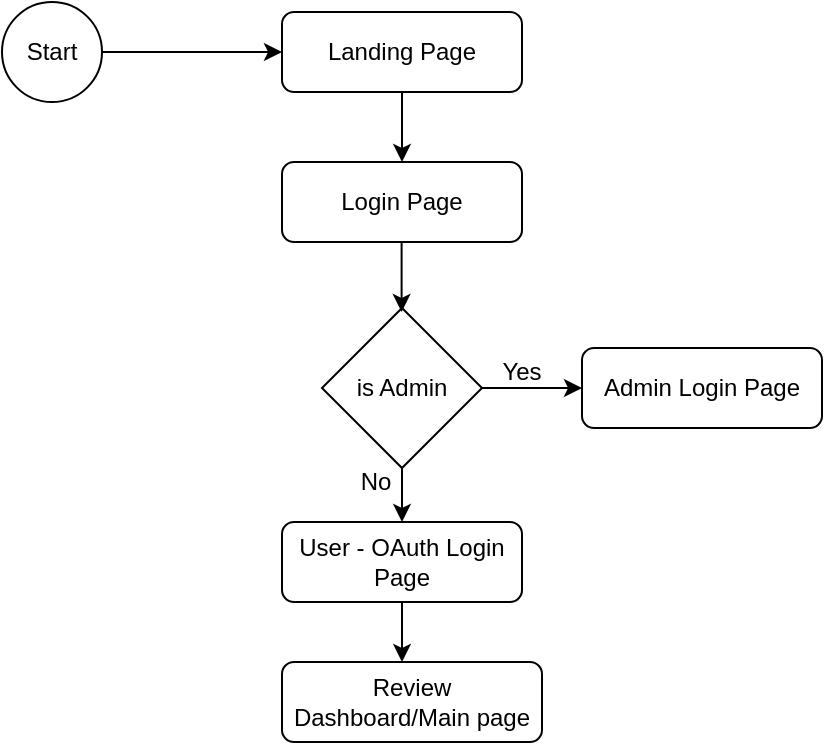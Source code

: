 <mxfile version="24.8.8">
  <diagram name="Page-1" id="15pmQjvzWVOdWkpq9kxC">
    <mxGraphModel dx="420" dy="230" grid="1" gridSize="10" guides="1" tooltips="1" connect="1" arrows="1" fold="1" page="1" pageScale="1" pageWidth="850" pageHeight="1100" math="0" shadow="0">
      <root>
        <mxCell id="0" />
        <mxCell id="1" parent="0" />
        <mxCell id="b2aNk2pkw3YLbQkPUHE_-1" value="Start" style="ellipse;whiteSpace=wrap;html=1;aspect=fixed;" vertex="1" parent="1">
          <mxGeometry x="70" y="90" width="50" height="50" as="geometry" />
        </mxCell>
        <mxCell id="b2aNk2pkw3YLbQkPUHE_-3" value="Landing Page" style="rounded=1;whiteSpace=wrap;html=1;fillColor=none;" vertex="1" parent="1">
          <mxGeometry x="210" y="95" width="120" height="40" as="geometry" />
        </mxCell>
        <mxCell id="b2aNk2pkw3YLbQkPUHE_-4" value="" style="endArrow=classic;html=1;rounded=0;entryX=0;entryY=0.5;entryDx=0;entryDy=0;exitX=1;exitY=0.5;exitDx=0;exitDy=0;" edge="1" parent="1" source="b2aNk2pkw3YLbQkPUHE_-1" target="b2aNk2pkw3YLbQkPUHE_-3">
          <mxGeometry width="50" height="50" relative="1" as="geometry">
            <mxPoint x="120" y="120" as="sourcePoint" />
            <mxPoint x="170" y="70" as="targetPoint" />
          </mxGeometry>
        </mxCell>
        <mxCell id="b2aNk2pkw3YLbQkPUHE_-5" value="" style="endArrow=classic;html=1;rounded=0;exitX=0.5;exitY=1;exitDx=0;exitDy=0;" edge="1" parent="1" source="b2aNk2pkw3YLbQkPUHE_-3">
          <mxGeometry width="50" height="50" relative="1" as="geometry">
            <mxPoint x="260" y="180" as="sourcePoint" />
            <mxPoint x="270" y="170" as="targetPoint" />
          </mxGeometry>
        </mxCell>
        <mxCell id="b2aNk2pkw3YLbQkPUHE_-6" value="Login Page" style="rounded=1;whiteSpace=wrap;html=1;fillColor=none;" vertex="1" parent="1">
          <mxGeometry x="210" y="170" width="120" height="40" as="geometry" />
        </mxCell>
        <mxCell id="b2aNk2pkw3YLbQkPUHE_-7" value="" style="endArrow=classic;html=1;rounded=0;exitX=0.5;exitY=1;exitDx=0;exitDy=0;" edge="1" parent="1">
          <mxGeometry width="50" height="50" relative="1" as="geometry">
            <mxPoint x="269.8" y="210" as="sourcePoint" />
            <mxPoint x="269.8" y="245" as="targetPoint" />
          </mxGeometry>
        </mxCell>
        <mxCell id="b2aNk2pkw3YLbQkPUHE_-9" style="edgeStyle=orthogonalEdgeStyle;rounded=0;orthogonalLoop=1;jettySize=auto;html=1;" edge="1" parent="1" source="b2aNk2pkw3YLbQkPUHE_-8">
          <mxGeometry relative="1" as="geometry">
            <mxPoint x="360" y="283" as="targetPoint" />
          </mxGeometry>
        </mxCell>
        <mxCell id="b2aNk2pkw3YLbQkPUHE_-12" style="edgeStyle=orthogonalEdgeStyle;rounded=0;orthogonalLoop=1;jettySize=auto;html=1;" edge="1" parent="1" source="b2aNk2pkw3YLbQkPUHE_-8">
          <mxGeometry relative="1" as="geometry">
            <mxPoint x="270" y="350" as="targetPoint" />
          </mxGeometry>
        </mxCell>
        <mxCell id="b2aNk2pkw3YLbQkPUHE_-8" value="is Admin" style="rhombus;whiteSpace=wrap;html=1;fillColor=none;" vertex="1" parent="1">
          <mxGeometry x="230" y="243" width="80" height="80" as="geometry" />
        </mxCell>
        <mxCell id="b2aNk2pkw3YLbQkPUHE_-10" value="Admin Login Page" style="rounded=1;whiteSpace=wrap;html=1;fillColor=none;" vertex="1" parent="1">
          <mxGeometry x="360" y="263" width="120" height="40" as="geometry" />
        </mxCell>
        <mxCell id="b2aNk2pkw3YLbQkPUHE_-11" value="Yes" style="text;html=1;align=center;verticalAlign=middle;whiteSpace=wrap;rounded=0;" vertex="1" parent="1">
          <mxGeometry x="300" y="260" width="60" height="30" as="geometry" />
        </mxCell>
        <mxCell id="b2aNk2pkw3YLbQkPUHE_-14" style="edgeStyle=orthogonalEdgeStyle;rounded=0;orthogonalLoop=1;jettySize=auto;html=1;" edge="1" parent="1" source="b2aNk2pkw3YLbQkPUHE_-13">
          <mxGeometry relative="1" as="geometry">
            <mxPoint x="270" y="420" as="targetPoint" />
          </mxGeometry>
        </mxCell>
        <mxCell id="b2aNk2pkw3YLbQkPUHE_-13" value="User - OAuth Login Page" style="rounded=1;whiteSpace=wrap;html=1;fillColor=none;" vertex="1" parent="1">
          <mxGeometry x="210" y="350" width="120" height="40" as="geometry" />
        </mxCell>
        <mxCell id="b2aNk2pkw3YLbQkPUHE_-15" value="Review Dashboard/Main page" style="rounded=1;whiteSpace=wrap;html=1;fillColor=none;" vertex="1" parent="1">
          <mxGeometry x="210" y="420" width="130" height="40" as="geometry" />
        </mxCell>
        <mxCell id="b2aNk2pkw3YLbQkPUHE_-16" value="No" style="text;html=1;align=center;verticalAlign=middle;whiteSpace=wrap;rounded=0;" vertex="1" parent="1">
          <mxGeometry x="227" y="315" width="60" height="30" as="geometry" />
        </mxCell>
      </root>
    </mxGraphModel>
  </diagram>
</mxfile>
